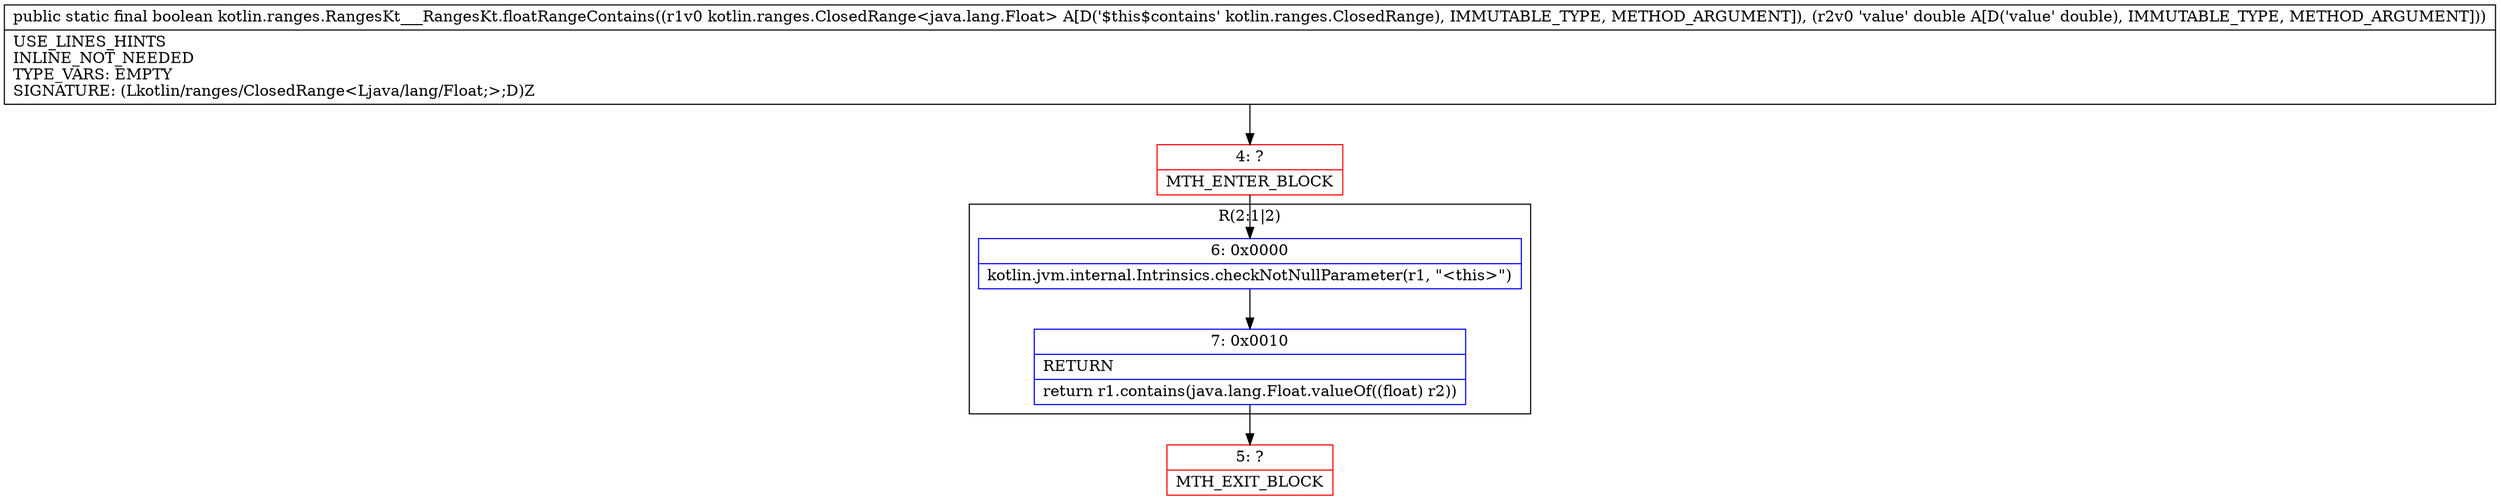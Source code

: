 digraph "CFG forkotlin.ranges.RangesKt___RangesKt.floatRangeContains(Lkotlin\/ranges\/ClosedRange;D)Z" {
subgraph cluster_Region_2093746059 {
label = "R(2:1|2)";
node [shape=record,color=blue];
Node_6 [shape=record,label="{6\:\ 0x0000|kotlin.jvm.internal.Intrinsics.checkNotNullParameter(r1, \"\<this\>\")\l}"];
Node_7 [shape=record,label="{7\:\ 0x0010|RETURN\l|return r1.contains(java.lang.Float.valueOf((float) r2))\l}"];
}
Node_4 [shape=record,color=red,label="{4\:\ ?|MTH_ENTER_BLOCK\l}"];
Node_5 [shape=record,color=red,label="{5\:\ ?|MTH_EXIT_BLOCK\l}"];
MethodNode[shape=record,label="{public static final boolean kotlin.ranges.RangesKt___RangesKt.floatRangeContains((r1v0 kotlin.ranges.ClosedRange\<java.lang.Float\> A[D('$this$contains' kotlin.ranges.ClosedRange), IMMUTABLE_TYPE, METHOD_ARGUMENT]), (r2v0 'value' double A[D('value' double), IMMUTABLE_TYPE, METHOD_ARGUMENT]))  | USE_LINES_HINTS\lINLINE_NOT_NEEDED\lTYPE_VARS: EMPTY\lSIGNATURE: (Lkotlin\/ranges\/ClosedRange\<Ljava\/lang\/Float;\>;D)Z\l}"];
MethodNode -> Node_4;Node_6 -> Node_7;
Node_7 -> Node_5;
Node_4 -> Node_6;
}

